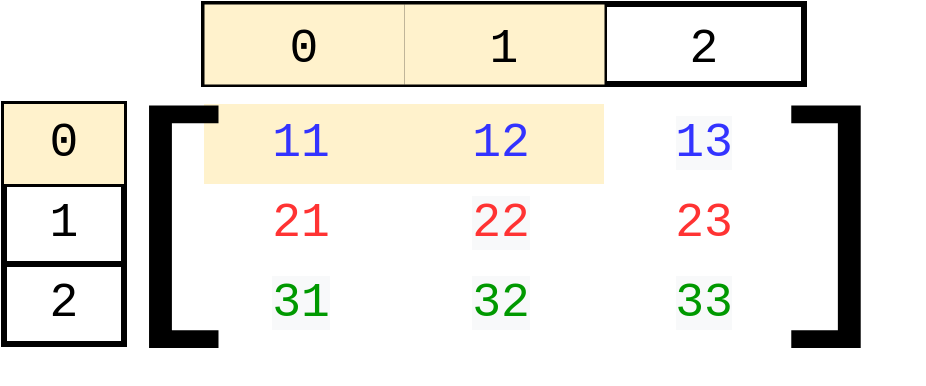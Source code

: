 <mxfile version="17.4.2" type="device"><diagram id="6ROJkTGvKRHFpv4IGSwQ" name="Página-1"><mxGraphModel dx="4368" dy="593" grid="1" gridSize="10" guides="1" tooltips="1" connect="1" arrows="1" fold="1" page="1" pageScale="1" pageWidth="500" pageHeight="250" math="0" shadow="0"><root><mxCell id="0"/><mxCell id="1" parent="0"/><mxCell id="7JsVM8OcaB3BLMCebjWA-46" value="" style="shape=table;startSize=0;container=1;collapsible=0;childLayout=tableLayout;fontFamily=Courier New;fontSize=24;fontColor=#009900;strokeWidth=0;strokeColor=none;fillColor=none;swimlaneLine=0;" parent="1" vertex="1"><mxGeometry x="-3380" y="90" width="300" height="120" as="geometry"/></mxCell><mxCell id="7JsVM8OcaB3BLMCebjWA-47" value="" style="shape=tableRow;horizontal=0;startSize=0;swimlaneHead=0;swimlaneBody=0;top=0;left=0;bottom=0;right=0;collapsible=0;dropTarget=0;fillColor=none;points=[[0,0.5],[1,0.5]];portConstraint=eastwest;fontFamily=Courier New;fontSize=24;fontColor=#009900;" parent="7JsVM8OcaB3BLMCebjWA-46" vertex="1"><mxGeometry width="300" height="40" as="geometry"/></mxCell><mxCell id="7JsVM8OcaB3BLMCebjWA-48" value="&lt;font color=&quot;#3333ff&quot; style=&quot;font-size: 24px&quot;&gt;11&lt;/font&gt;" style="shape=partialRectangle;html=1;whiteSpace=wrap;connectable=0;overflow=hidden;fillColor=#fff2cc;top=0;left=0;bottom=0;right=0;pointerEvents=1;fontFamily=Courier New;fontSize=24;strokeColor=#d6b656;" parent="7JsVM8OcaB3BLMCebjWA-47" vertex="1"><mxGeometry width="97" height="40" as="geometry"><mxRectangle width="97" height="40" as="alternateBounds"/></mxGeometry></mxCell><mxCell id="7JsVM8OcaB3BLMCebjWA-49" value="&lt;span style=&quot;color: rgb(51 , 51 , 255) ; font-family: &amp;#34;courier new&amp;#34; ; font-size: 24px ; font-style: normal ; font-weight: 400 ; letter-spacing: normal ; text-align: center ; text-indent: 0px ; text-transform: none ; word-spacing: 0px ; display: inline ; float: none&quot;&gt;12&lt;/span&gt;" style="shape=partialRectangle;html=1;whiteSpace=wrap;connectable=0;overflow=hidden;fillColor=#fff2cc;top=0;left=0;bottom=0;right=0;pointerEvents=1;fontFamily=Courier New;fontSize=24;strokeColor=#d6b656;" parent="7JsVM8OcaB3BLMCebjWA-47" vertex="1"><mxGeometry x="97" width="103" height="40" as="geometry"><mxRectangle width="103" height="40" as="alternateBounds"/></mxGeometry></mxCell><mxCell id="7JsVM8OcaB3BLMCebjWA-50" value="&lt;span style=&quot;color: rgb(51 , 51 , 255) ; font-family: &amp;#34;courier new&amp;#34; ; font-size: 24px ; font-style: normal ; font-weight: 400 ; letter-spacing: normal ; text-align: center ; text-indent: 0px ; text-transform: none ; word-spacing: 0px ; background-color: rgb(248 , 249 , 250) ; display: inline ; float: none&quot;&gt;13&lt;/span&gt;" style="shape=partialRectangle;html=1;whiteSpace=wrap;connectable=0;overflow=hidden;fillColor=none;top=0;left=0;bottom=0;right=0;pointerEvents=1;fontFamily=Courier New;fontSize=24;fontColor=#009900;" parent="7JsVM8OcaB3BLMCebjWA-47" vertex="1"><mxGeometry x="200" width="100" height="40" as="geometry"><mxRectangle width="100" height="40" as="alternateBounds"/></mxGeometry></mxCell><mxCell id="7JsVM8OcaB3BLMCebjWA-51" value="" style="shape=tableRow;horizontal=0;startSize=0;swimlaneHead=0;swimlaneBody=0;top=0;left=0;bottom=0;right=0;collapsible=0;dropTarget=0;fillColor=none;points=[[0,0.5],[1,0.5]];portConstraint=eastwest;fontFamily=Courier New;fontSize=24;fontColor=#009900;" parent="7JsVM8OcaB3BLMCebjWA-46" vertex="1"><mxGeometry y="40" width="300" height="40" as="geometry"/></mxCell><mxCell id="7JsVM8OcaB3BLMCebjWA-52" value="&lt;font color=&quot;#ff3333&quot;&gt;21&lt;/font&gt;" style="shape=partialRectangle;html=1;whiteSpace=wrap;connectable=0;overflow=hidden;fillColor=none;top=0;left=0;bottom=0;right=0;pointerEvents=1;fontFamily=Courier New;fontSize=24;fontColor=#009900;" parent="7JsVM8OcaB3BLMCebjWA-51" vertex="1"><mxGeometry width="97" height="40" as="geometry"><mxRectangle width="97" height="40" as="alternateBounds"/></mxGeometry></mxCell><mxCell id="7JsVM8OcaB3BLMCebjWA-53" value="&lt;span style=&quot;color: rgb(255 , 51 , 51) ; font-family: &amp;#34;courier new&amp;#34; ; font-size: 24px ; font-style: normal ; font-weight: 400 ; letter-spacing: normal ; text-align: center ; text-indent: 0px ; text-transform: none ; word-spacing: 0px ; background-color: rgb(248 , 249 , 250) ; display: inline ; float: none&quot;&gt;22&lt;/span&gt;" style="shape=partialRectangle;html=1;whiteSpace=wrap;connectable=0;overflow=hidden;fillColor=none;top=0;left=0;bottom=0;right=0;pointerEvents=1;fontFamily=Courier New;fontSize=24;fontColor=#009900;" parent="7JsVM8OcaB3BLMCebjWA-51" vertex="1"><mxGeometry x="97" width="103" height="40" as="geometry"><mxRectangle width="103" height="40" as="alternateBounds"/></mxGeometry></mxCell><mxCell id="7JsVM8OcaB3BLMCebjWA-54" value="&lt;span style=&quot;color: rgb(255, 51, 51); font-family: &amp;quot;courier new&amp;quot;; font-size: 24px; font-style: normal; font-weight: 400; letter-spacing: normal; text-align: center; text-indent: 0px; text-transform: none; word-spacing: 0px; display: inline; float: none;&quot;&gt;23&lt;/span&gt;" style="shape=partialRectangle;html=1;whiteSpace=wrap;connectable=0;overflow=hidden;fillColor=none;top=0;left=0;bottom=0;right=0;pointerEvents=1;fontFamily=Courier New;fontSize=24;labelBorderColor=none;strokeColor=default;labelBackgroundColor=none;" parent="7JsVM8OcaB3BLMCebjWA-51" vertex="1"><mxGeometry x="200" width="100" height="40" as="geometry"><mxRectangle width="100" height="40" as="alternateBounds"/></mxGeometry></mxCell><mxCell id="7JsVM8OcaB3BLMCebjWA-55" value="" style="shape=tableRow;horizontal=0;startSize=0;swimlaneHead=0;swimlaneBody=0;top=0;left=0;bottom=0;right=0;collapsible=0;dropTarget=0;fillColor=none;points=[[0,0.5],[1,0.5]];portConstraint=eastwest;fontFamily=Courier New;fontSize=24;fontColor=#009900;" parent="7JsVM8OcaB3BLMCebjWA-46" vertex="1"><mxGeometry y="80" width="300" height="40" as="geometry"/></mxCell><mxCell id="7JsVM8OcaB3BLMCebjWA-56" value="&lt;span style=&quot;font-family: &amp;#34;courier new&amp;#34; ; font-size: 24px ; font-style: normal ; font-weight: 400 ; letter-spacing: normal ; text-align: center ; text-indent: 0px ; text-transform: none ; word-spacing: 0px ; background-color: rgb(248 , 249 , 250) ; display: inline ; float: none&quot;&gt;31&lt;/span&gt;" style="shape=partialRectangle;html=1;whiteSpace=wrap;connectable=0;overflow=hidden;fillColor=none;top=0;left=0;bottom=0;right=0;pointerEvents=1;fontFamily=Courier New;fontSize=24;fontColor=#009900;" parent="7JsVM8OcaB3BLMCebjWA-55" vertex="1"><mxGeometry width="97" height="40" as="geometry"><mxRectangle width="97" height="40" as="alternateBounds"/></mxGeometry></mxCell><mxCell id="7JsVM8OcaB3BLMCebjWA-57" value="&lt;span style=&quot;color: rgb(0 , 153 , 0) ; font-family: &amp;#34;courier new&amp;#34; ; font-size: 24px ; font-style: normal ; font-weight: 400 ; letter-spacing: normal ; text-align: center ; text-indent: 0px ; text-transform: none ; word-spacing: 0px ; background-color: rgb(248 , 249 , 250) ; display: inline ; float: none&quot;&gt;32&lt;/span&gt;" style="shape=partialRectangle;html=1;whiteSpace=wrap;connectable=0;overflow=hidden;fillColor=none;top=0;left=0;bottom=0;right=0;pointerEvents=1;fontFamily=Courier New;fontSize=24;fontColor=#009900;" parent="7JsVM8OcaB3BLMCebjWA-55" vertex="1"><mxGeometry x="97" width="103" height="40" as="geometry"><mxRectangle width="103" height="40" as="alternateBounds"/></mxGeometry></mxCell><mxCell id="7JsVM8OcaB3BLMCebjWA-58" value="&lt;span style=&quot;color: rgb(0 , 153 , 0) ; font-family: &amp;#34;courier new&amp;#34; ; font-size: 24px ; font-style: normal ; font-weight: 400 ; letter-spacing: normal ; text-align: center ; text-indent: 0px ; text-transform: none ; word-spacing: 0px ; background-color: rgb(248 , 249 , 250) ; display: inline ; float: none&quot;&gt;33&lt;/span&gt;" style="shape=partialRectangle;html=1;whiteSpace=wrap;connectable=0;overflow=hidden;fillColor=none;top=0;left=0;bottom=0;right=0;pointerEvents=1;fontFamily=Courier New;fontSize=24;fontColor=#009900;" parent="7JsVM8OcaB3BLMCebjWA-55" vertex="1"><mxGeometry x="200" width="100" height="40" as="geometry"><mxRectangle width="100" height="40" as="alternateBounds"/></mxGeometry></mxCell><mxCell id="7JsVM8OcaB3BLMCebjWA-59" value="[" style="text;resizable=0;autosize=1;align=center;verticalAlign=middle;points=[];fillColor=none;strokeColor=none;rounded=0;fontFamily=Courier New;fontSize=130;fontColor=#000000;spacing=0;html=1;fontStyle=0" parent="1" vertex="1"><mxGeometry x="-3440" y="70" width="90" height="160" as="geometry"/></mxCell><mxCell id="7JsVM8OcaB3BLMCebjWA-60" value="]" style="text;resizable=0;autosize=1;align=center;verticalAlign=middle;points=[];fillColor=none;strokeColor=none;rounded=0;fontFamily=Courier New;fontSize=130;fontColor=#000000;spacing=0;html=1;fontStyle=0" parent="1" vertex="1"><mxGeometry x="-3110" y="70" width="90" height="160" as="geometry"/></mxCell><mxCell id="7JsVM8OcaB3BLMCebjWA-62" value="" style="shape=table;startSize=0;container=1;collapsible=0;childLayout=tableLayout;labelBorderColor=none;fontFamily=Courier New;fontSize=30;strokeWidth=3;html=1;" parent="1" vertex="1"><mxGeometry x="-3380" y="40" width="300" height="40" as="geometry"/></mxCell><mxCell id="7JsVM8OcaB3BLMCebjWA-63" value="" style="shape=tableRow;horizontal=0;startSize=0;swimlaneHead=0;swimlaneBody=0;top=0;left=0;bottom=0;right=0;collapsible=0;dropTarget=0;fillColor=none;points=[[0,0.5],[1,0.5]];portConstraint=eastwest;labelBorderColor=default;fontFamily=Courier New;fontSize=30;fontColor=#000000;strokeWidth=0;html=1;" parent="7JsVM8OcaB3BLMCebjWA-62" vertex="1"><mxGeometry width="300" height="40" as="geometry"/></mxCell><mxCell id="7JsVM8OcaB3BLMCebjWA-64" value="&lt;font style=&quot;font-size: 24px&quot;&gt;0&lt;/font&gt;" style="shape=partialRectangle;html=1;connectable=0;overflow=hidden;fillColor=#fff2cc;top=0;left=0;bottom=0;right=0;pointerEvents=1;labelBorderColor=none;fontFamily=Courier New;fontSize=30;strokeWidth=0;strokeColor=#d6b656;" parent="7JsVM8OcaB3BLMCebjWA-63" vertex="1"><mxGeometry width="100" height="40" as="geometry"><mxRectangle width="100" height="40" as="alternateBounds"/></mxGeometry></mxCell><mxCell id="7JsVM8OcaB3BLMCebjWA-65" value="&lt;font face=&quot;courier new&quot;&gt;&lt;span style=&quot;font-size: 24px&quot;&gt;1&lt;/span&gt;&lt;/font&gt;" style="shape=partialRectangle;html=1;whiteSpace=wrap;connectable=0;overflow=hidden;fillColor=#fff2cc;top=0;left=0;bottom=0;right=0;pointerEvents=1;labelBorderColor=none;fontFamily=Courier New;fontSize=30;strokeWidth=0;strokeColor=#d6b656;" parent="7JsVM8OcaB3BLMCebjWA-63" vertex="1"><mxGeometry x="100" width="100" height="40" as="geometry"><mxRectangle width="100" height="40" as="alternateBounds"/></mxGeometry></mxCell><mxCell id="7JsVM8OcaB3BLMCebjWA-66" value="&lt;span style=&quot;color: rgb(0, 0, 0); font-family: &amp;quot;courier new&amp;quot;; font-size: 24px; font-style: normal; font-weight: 400; letter-spacing: normal; text-align: center; text-indent: 0px; text-transform: none; word-spacing: 0px; display: inline; float: none;&quot;&gt;2&lt;/span&gt;" style="shape=partialRectangle;html=1;whiteSpace=wrap;connectable=0;overflow=hidden;top=0;left=0;bottom=0;right=0;pointerEvents=1;labelBorderColor=none;fontFamily=Courier New;fontSize=30;strokeWidth=1;labelBackgroundColor=none;fillColor=none;" parent="7JsVM8OcaB3BLMCebjWA-63" vertex="1"><mxGeometry x="200" width="100" height="40" as="geometry"><mxRectangle width="100" height="40" as="alternateBounds"/></mxGeometry></mxCell><mxCell id="7JsVM8OcaB3BLMCebjWA-67" value="" style="shape=table;startSize=0;container=1;collapsible=0;childLayout=tableLayout;labelBackgroundColor=none;labelBorderColor=none;fontFamily=Courier New;fontSize=24;fontColor=#000000;strokeWidth=3;html=1;" parent="1" vertex="1"><mxGeometry x="-3480" y="90" width="60" height="120" as="geometry"/></mxCell><mxCell id="7JsVM8OcaB3BLMCebjWA-68" value="" style="shape=tableRow;horizontal=0;startSize=0;swimlaneHead=0;swimlaneBody=0;top=0;left=0;bottom=0;right=0;collapsible=0;dropTarget=0;fillColor=none;points=[[0,0.5],[1,0.5]];portConstraint=eastwest;labelBackgroundColor=none;labelBorderColor=none;fontFamily=Courier New;fontSize=24;fontColor=#000000;strokeWidth=3;html=1;" parent="7JsVM8OcaB3BLMCebjWA-67" vertex="1"><mxGeometry width="60" height="40" as="geometry"/></mxCell><mxCell id="7JsVM8OcaB3BLMCebjWA-69" value="0" style="shape=partialRectangle;html=1;whiteSpace=wrap;connectable=0;overflow=hidden;fillColor=#fff2cc;top=0;left=0;bottom=0;right=0;pointerEvents=1;labelBackgroundColor=none;labelBorderColor=none;fontFamily=Courier New;fontSize=24;strokeWidth=3;strokeColor=#d6b656;" parent="7JsVM8OcaB3BLMCebjWA-68" vertex="1"><mxGeometry width="60" height="40" as="geometry"><mxRectangle width="60" height="40" as="alternateBounds"/></mxGeometry></mxCell><mxCell id="7JsVM8OcaB3BLMCebjWA-70" value="" style="shape=tableRow;horizontal=0;startSize=0;swimlaneHead=0;swimlaneBody=0;top=0;left=0;bottom=0;right=0;collapsible=0;dropTarget=0;fillColor=none;points=[[0,0.5],[1,0.5]];portConstraint=eastwest;labelBackgroundColor=none;labelBorderColor=none;fontFamily=Courier New;fontSize=24;fontColor=#000000;strokeWidth=3;html=1;" parent="7JsVM8OcaB3BLMCebjWA-67" vertex="1"><mxGeometry y="40" width="60" height="40" as="geometry"/></mxCell><mxCell id="7JsVM8OcaB3BLMCebjWA-71" value="1" style="shape=partialRectangle;html=1;whiteSpace=wrap;connectable=0;overflow=hidden;fillColor=none;top=0;left=0;bottom=0;right=0;pointerEvents=1;labelBackgroundColor=none;labelBorderColor=none;fontFamily=Courier New;fontSize=24;strokeWidth=3;strokeColor=#d6b656;" parent="7JsVM8OcaB3BLMCebjWA-70" vertex="1"><mxGeometry width="60" height="40" as="geometry"><mxRectangle width="60" height="40" as="alternateBounds"/></mxGeometry></mxCell><mxCell id="7JsVM8OcaB3BLMCebjWA-72" value="" style="shape=tableRow;horizontal=0;startSize=0;swimlaneHead=0;swimlaneBody=0;top=0;left=0;bottom=0;right=0;collapsible=0;dropTarget=0;fillColor=none;points=[[0,0.5],[1,0.5]];portConstraint=eastwest;labelBackgroundColor=none;labelBorderColor=none;fontFamily=Courier New;fontSize=24;fontColor=#000000;strokeWidth=3;html=1;" parent="7JsVM8OcaB3BLMCebjWA-67" vertex="1"><mxGeometry y="80" width="60" height="40" as="geometry"/></mxCell><mxCell id="7JsVM8OcaB3BLMCebjWA-73" value="2" style="shape=partialRectangle;html=1;whiteSpace=wrap;connectable=0;overflow=hidden;fillColor=none;top=0;left=0;bottom=0;right=0;pointerEvents=1;labelBackgroundColor=none;labelBorderColor=none;fontFamily=Courier New;fontSize=24;fontColor=#000000;strokeWidth=3;" parent="7JsVM8OcaB3BLMCebjWA-72" vertex="1"><mxGeometry width="60" height="40" as="geometry"><mxRectangle width="60" height="40" as="alternateBounds"/></mxGeometry></mxCell></root></mxGraphModel></diagram></mxfile>